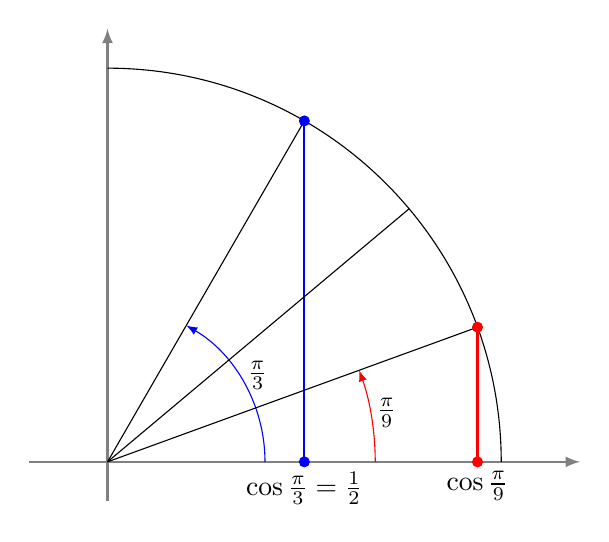 \begin{tikzpicture}[scale=2]
  %    \draw[lightgray] (-2,-2) grid (4,3);

       \draw[->,>=latex,thick,gray] (-0.5,0)--(3,0);
       \draw[->,>=latex,thick,gray] (0,-0.25)--(0,2.75);

       \draw (2.5,0) arc(0:90:2.5);
       \draw (0,0)--(60:2.5);
       \draw[thick, blue] ({2.5*cos(60)},0)--(60:2.5);

       \draw[->,>=latex,blue] (0:1) arc (0:60:1);


       \fill[blue] (60:2.5) circle (1pt);
       \fill[blue] ({2.5*cos(60)},0) circle (1pt);
       \node at (30:1.1){$\frac\pi3$}; 
       \node[below] at  ({2.5*cos(60)},0){$\cos\frac\pi3 = \frac12$}; 


       \draw (0,0)--(20:2.5);
       \draw (0,0)--(40:2.5);
       \draw[thick, red] ({2.5*cos(20)},0)--(20:2.5);

       \draw[->,>=latex,red] (0:1.7) arc (0:20:1.7);


       \fill[red] (20:2.5) circle (1pt);
       \fill[red] ({2.5*cos(20)},0) circle (1pt);

       \node at (10:1.8){$\frac\pi9$}; 
       \node[below] at  ({2.5*cos(20)},0){$\cos\frac\pi9$}; 

\end{tikzpicture}
